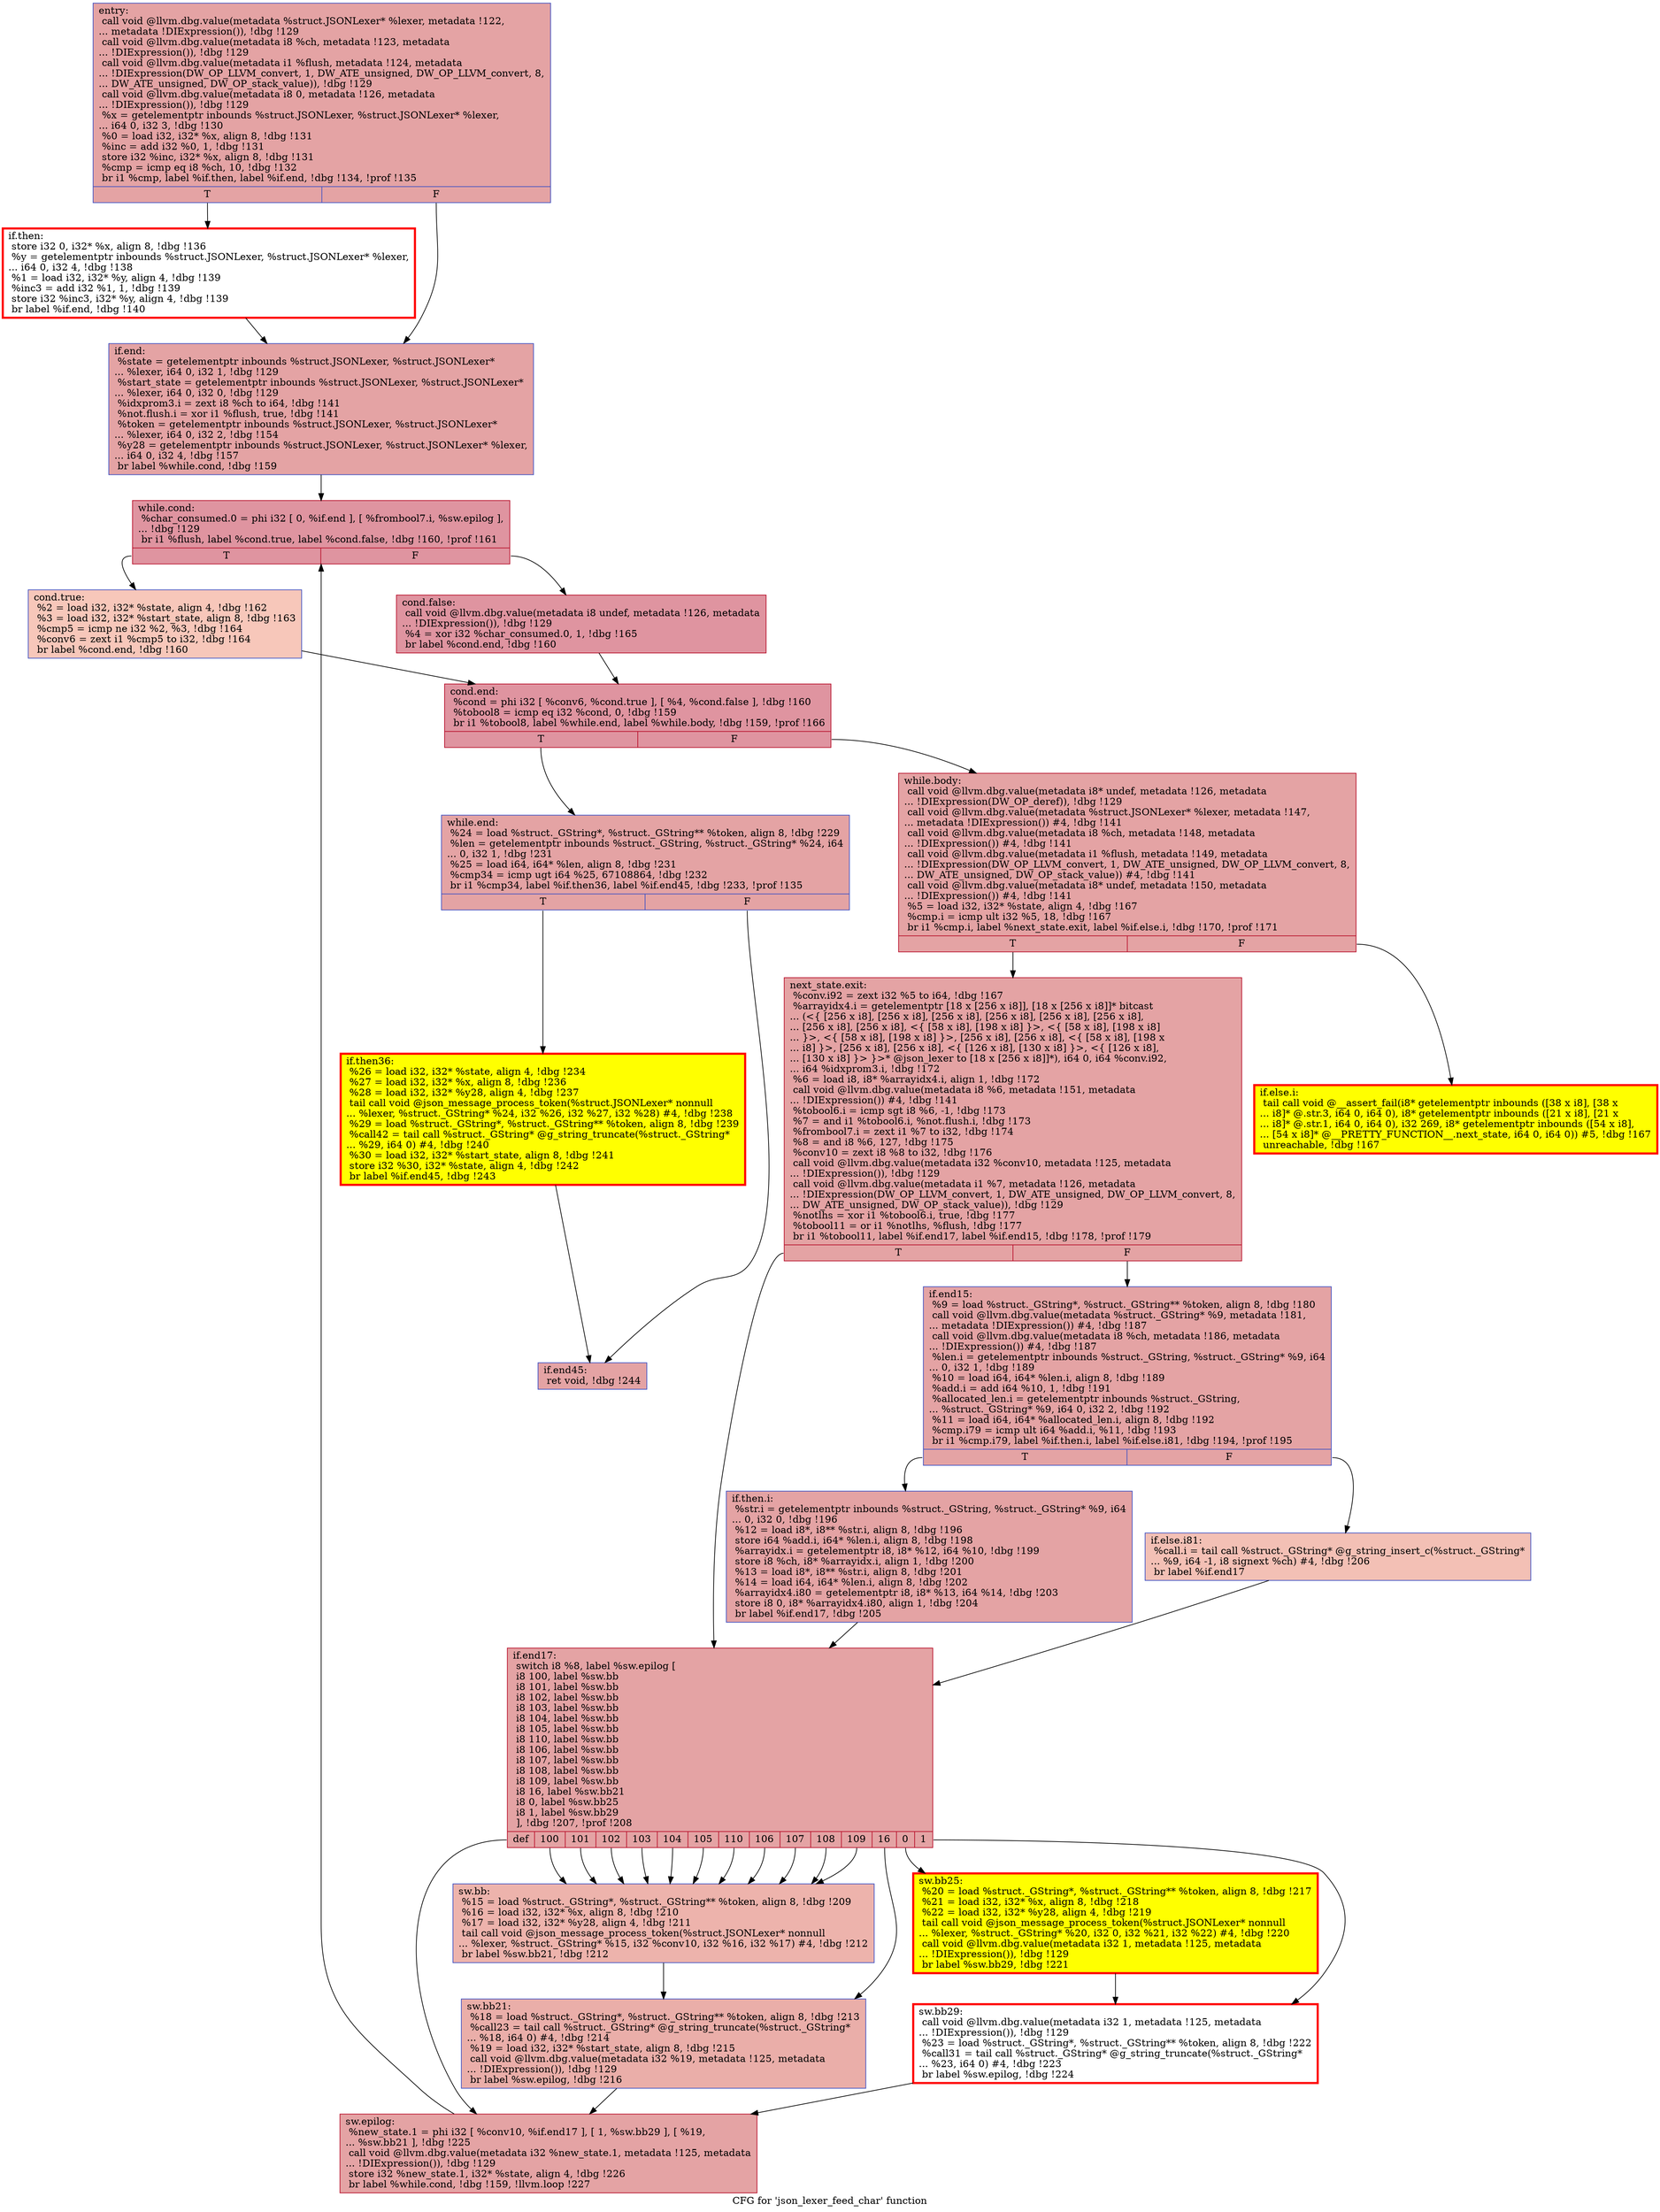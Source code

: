 digraph "CFG for 'json_lexer_feed_char' function" {
	label="CFG for 'json_lexer_feed_char' function";

	Node0x561af6558490 [shape=record,color="#3d50c3ff", style=filled, fillcolor="#c32e3170",label="{entry:\l  call void @llvm.dbg.value(metadata %struct.JSONLexer* %lexer, metadata !122,\l... metadata !DIExpression()), !dbg !129\l  call void @llvm.dbg.value(metadata i8 %ch, metadata !123, metadata\l... !DIExpression()), !dbg !129\l  call void @llvm.dbg.value(metadata i1 %flush, metadata !124, metadata\l... !DIExpression(DW_OP_LLVM_convert, 1, DW_ATE_unsigned, DW_OP_LLVM_convert, 8,\l... DW_ATE_unsigned, DW_OP_stack_value)), !dbg !129\l  call void @llvm.dbg.value(metadata i8 0, metadata !126, metadata\l... !DIExpression()), !dbg !129\l  %x = getelementptr inbounds %struct.JSONLexer, %struct.JSONLexer* %lexer,\l... i64 0, i32 3, !dbg !130\l  %0 = load i32, i32* %x, align 8, !dbg !131\l  %inc = add i32 %0, 1, !dbg !131\l  store i32 %inc, i32* %x, align 8, !dbg !131\l  %cmp = icmp eq i8 %ch, 10, !dbg !132\l  br i1 %cmp, label %if.then, label %if.end, !dbg !134, !prof !135\l|{<s0>T|<s1>F}}"];
	Node0x561af6558490:s0 -> Node0x561af655a330;
	Node0x561af6558490:s1 -> Node0x561af655a380;
	Node0x561af655a330 [shape=record,penwidth=3.0, color="red",label="{if.then:                                          \l  store i32 0, i32* %x, align 8, !dbg !136\l  %y = getelementptr inbounds %struct.JSONLexer, %struct.JSONLexer* %lexer,\l... i64 0, i32 4, !dbg !138\l  %1 = load i32, i32* %y, align 4, !dbg !139\l  %inc3 = add i32 %1, 1, !dbg !139\l  store i32 %inc3, i32* %y, align 4, !dbg !139\l  br label %if.end, !dbg !140\l}"];
	Node0x561af655a330 -> Node0x561af655a380;
	Node0x561af655a380 [shape=record,color="#3d50c3ff", style=filled, fillcolor="#c32e3170",label="{if.end:                                           \l  %state = getelementptr inbounds %struct.JSONLexer, %struct.JSONLexer*\l... %lexer, i64 0, i32 1, !dbg !129\l  %start_state = getelementptr inbounds %struct.JSONLexer, %struct.JSONLexer*\l... %lexer, i64 0, i32 0, !dbg !129\l  %idxprom3.i = zext i8 %ch to i64, !dbg !141\l  %not.flush.i = xor i1 %flush, true, !dbg !141\l  %token = getelementptr inbounds %struct.JSONLexer, %struct.JSONLexer*\l... %lexer, i64 0, i32 2, !dbg !154\l  %y28 = getelementptr inbounds %struct.JSONLexer, %struct.JSONLexer* %lexer,\l... i64 0, i32 4, !dbg !157\l  br label %while.cond, !dbg !159\l}"];
	Node0x561af655a380 -> Node0x561af655b6f0;
	Node0x561af655b6f0 [shape=record,color="#b70d28ff", style=filled, fillcolor="#b70d2870",label="{while.cond:                                       \l  %char_consumed.0 = phi i32 [ 0, %if.end ], [ %frombool7.i, %sw.epilog ],\l... !dbg !129\l  br i1 %flush, label %cond.true, label %cond.false, !dbg !160, !prof !161\l|{<s0>T|<s1>F}}"];
	Node0x561af655b6f0:s0 -> Node0x561af655b950;
	Node0x561af655b6f0:s1 -> Node0x561af655b9d0;
	Node0x561af655b950 [shape=record,color="#3d50c3ff", style=filled, fillcolor="#ec7f6370",label="{cond.true:                                        \l  %2 = load i32, i32* %state, align 4, !dbg !162\l  %3 = load i32, i32* %start_state, align 8, !dbg !163\l  %cmp5 = icmp ne i32 %2, %3, !dbg !164\l  %conv6 = zext i1 %cmp5 to i32, !dbg !164\l  br label %cond.end, !dbg !160\l}"];
	Node0x561af655b950 -> Node0x561af655ba50;
	Node0x561af655b9d0 [shape=record,color="#b70d28ff", style=filled, fillcolor="#b70d2870",label="{cond.false:                                       \l  call void @llvm.dbg.value(metadata i8 undef, metadata !126, metadata\l... !DIExpression()), !dbg !129\l  %4 = xor i32 %char_consumed.0, 1, !dbg !165\l  br label %cond.end, !dbg !160\l}"];
	Node0x561af655b9d0 -> Node0x561af655ba50;
	Node0x561af655ba50 [shape=record,color="#b70d28ff", style=filled, fillcolor="#b70d2870",label="{cond.end:                                         \l  %cond = phi i32 [ %conv6, %cond.true ], [ %4, %cond.false ], !dbg !160\l  %tobool8 = icmp eq i32 %cond, 0, !dbg !159\l  br i1 %tobool8, label %while.end, label %while.body, !dbg !159, !prof !166\l|{<s0>T|<s1>F}}"];
	Node0x561af655ba50:s0 -> Node0x561af655b8a0;
	Node0x561af655ba50:s1 -> Node0x561af6554800;
	Node0x561af6554800 [shape=record,color="#b70d28ff", style=filled, fillcolor="#c32e3170",label="{while.body:                                       \l  call void @llvm.dbg.value(metadata i8* undef, metadata !126, metadata\l... !DIExpression(DW_OP_deref)), !dbg !129\l  call void @llvm.dbg.value(metadata %struct.JSONLexer* %lexer, metadata !147,\l... metadata !DIExpression()) #4, !dbg !141\l  call void @llvm.dbg.value(metadata i8 %ch, metadata !148, metadata\l... !DIExpression()) #4, !dbg !141\l  call void @llvm.dbg.value(metadata i1 %flush, metadata !149, metadata\l... !DIExpression(DW_OP_LLVM_convert, 1, DW_ATE_unsigned, DW_OP_LLVM_convert, 8,\l... DW_ATE_unsigned, DW_OP_stack_value)) #4, !dbg !141\l  call void @llvm.dbg.value(metadata i8* undef, metadata !150, metadata\l... !DIExpression()) #4, !dbg !141\l  %5 = load i32, i32* %state, align 4, !dbg !167\l  %cmp.i = icmp ult i32 %5, 18, !dbg !167\l  br i1 %cmp.i, label %next_state.exit, label %if.else.i, !dbg !170, !prof !171\l|{<s0>T|<s1>F}}"];
	Node0x561af6554800:s0 -> Node0x561af6562110;
	Node0x561af6554800:s1 -> Node0x561af65749b0;
	Node0x561af65749b0 [shape=record,penwidth=3.0, style="filled", color="red", fillcolor="yellow",label="{if.else.i:                                        \l  tail call void @__assert_fail(i8* getelementptr inbounds ([38 x i8], [38 x\l... i8]* @.str.3, i64 0, i64 0), i8* getelementptr inbounds ([21 x i8], [21 x\l... i8]* @.str.1, i64 0, i64 0), i32 269, i8* getelementptr inbounds ([54 x i8],\l... [54 x i8]* @__PRETTY_FUNCTION__.next_state, i64 0, i64 0)) #5, !dbg !167\l  unreachable, !dbg !167\l}"];
	Node0x561af6562110 [shape=record,color="#b70d28ff", style=filled, fillcolor="#c32e3170",label="{next_state.exit:                                  \l  %conv.i92 = zext i32 %5 to i64, !dbg !167\l  %arrayidx4.i = getelementptr [18 x [256 x i8]], [18 x [256 x i8]]* bitcast\l... (\<\{ [256 x i8], [256 x i8], [256 x i8], [256 x i8], [256 x i8], [256 x i8],\l... [256 x i8], [256 x i8], \<\{ [58 x i8], [198 x i8] \}\>, \<\{ [58 x i8], [198 x i8]\l... \}\>, \<\{ [58 x i8], [198 x i8] \}\>, [256 x i8], [256 x i8], \<\{ [58 x i8], [198 x\l... i8] \}\>, [256 x i8], [256 x i8], \<\{ [126 x i8], [130 x i8] \}\>, \<\{ [126 x i8],\l... [130 x i8] \}\> \}\>* @json_lexer to [18 x [256 x i8]]*), i64 0, i64 %conv.i92,\l... i64 %idxprom3.i, !dbg !172\l  %6 = load i8, i8* %arrayidx4.i, align 1, !dbg !172\l  call void @llvm.dbg.value(metadata i8 %6, metadata !151, metadata\l... !DIExpression()) #4, !dbg !141\l  %tobool6.i = icmp sgt i8 %6, -1, !dbg !173\l  %7 = and i1 %tobool6.i, %not.flush.i, !dbg !173\l  %frombool7.i = zext i1 %7 to i32, !dbg !174\l  %8 = and i8 %6, 127, !dbg !175\l  %conv10 = zext i8 %8 to i32, !dbg !176\l  call void @llvm.dbg.value(metadata i32 %conv10, metadata !125, metadata\l... !DIExpression()), !dbg !129\l  call void @llvm.dbg.value(metadata i1 %7, metadata !126, metadata\l... !DIExpression(DW_OP_LLVM_convert, 1, DW_ATE_unsigned, DW_OP_LLVM_convert, 8,\l... DW_ATE_unsigned, DW_OP_stack_value)), !dbg !129\l  %notlhs = xor i1 %tobool6.i, true, !dbg !177\l  %tobool11 = or i1 %notlhs, %flush, !dbg !177\l  br i1 %tobool11, label %if.end17, label %if.end15, !dbg !178, !prof !179\l|{<s0>T|<s1>F}}"];
	Node0x561af6562110:s0 -> Node0x561af655df50;
	Node0x561af6562110:s1 -> Node0x561af655e2c0;
	Node0x561af655e2c0 [shape=record,color="#3d50c3ff", style=filled, fillcolor="#c32e3170",label="{if.end15:                                         \l  %9 = load %struct._GString*, %struct._GString** %token, align 8, !dbg !180\l  call void @llvm.dbg.value(metadata %struct._GString* %9, metadata !181,\l... metadata !DIExpression()) #4, !dbg !187\l  call void @llvm.dbg.value(metadata i8 %ch, metadata !186, metadata\l... !DIExpression()) #4, !dbg !187\l  %len.i = getelementptr inbounds %struct._GString, %struct._GString* %9, i64\l... 0, i32 1, !dbg !189\l  %10 = load i64, i64* %len.i, align 8, !dbg !189\l  %add.i = add i64 %10, 1, !dbg !191\l  %allocated_len.i = getelementptr inbounds %struct._GString,\l... %struct._GString* %9, i64 0, i32 2, !dbg !192\l  %11 = load i64, i64* %allocated_len.i, align 8, !dbg !192\l  %cmp.i79 = icmp ult i64 %add.i, %11, !dbg !193\l  br i1 %cmp.i79, label %if.then.i, label %if.else.i81, !dbg !194, !prof !195\l|{<s0>T|<s1>F}}"];
	Node0x561af655e2c0:s0 -> Node0x561af66306c0;
	Node0x561af655e2c0:s1 -> Node0x561af6568b70;
	Node0x561af66306c0 [shape=record,color="#3d50c3ff", style=filled, fillcolor="#c32e3170",label="{if.then.i:                                        \l  %str.i = getelementptr inbounds %struct._GString, %struct._GString* %9, i64\l... 0, i32 0, !dbg !196\l  %12 = load i8*, i8** %str.i, align 8, !dbg !196\l  store i64 %add.i, i64* %len.i, align 8, !dbg !198\l  %arrayidx.i = getelementptr i8, i8* %12, i64 %10, !dbg !199\l  store i8 %ch, i8* %arrayidx.i, align 1, !dbg !200\l  %13 = load i8*, i8** %str.i, align 8, !dbg !201\l  %14 = load i64, i64* %len.i, align 8, !dbg !202\l  %arrayidx4.i80 = getelementptr i8, i8* %13, i64 %14, !dbg !203\l  store i8 0, i8* %arrayidx4.i80, align 1, !dbg !204\l  br label %if.end17, !dbg !205\l}"];
	Node0x561af66306c0 -> Node0x561af655df50;
	Node0x561af6568b70 [shape=record,color="#3d50c3ff", style=filled, fillcolor="#e5705870",label="{if.else.i81:                                      \l  %call.i = tail call %struct._GString* @g_string_insert_c(%struct._GString*\l... %9, i64 -1, i8 signext %ch) #4, !dbg !206\l  br label %if.end17\l}"];
	Node0x561af6568b70 -> Node0x561af655df50;
	Node0x561af655df50 [shape=record,color="#b70d28ff", style=filled, fillcolor="#c32e3170",label="{if.end17:                                         \l  switch i8 %8, label %sw.epilog [\l    i8 100, label %sw.bb\l    i8 101, label %sw.bb\l    i8 102, label %sw.bb\l    i8 103, label %sw.bb\l    i8 104, label %sw.bb\l    i8 105, label %sw.bb\l    i8 110, label %sw.bb\l    i8 106, label %sw.bb\l    i8 107, label %sw.bb\l    i8 108, label %sw.bb\l    i8 109, label %sw.bb\l    i8 16, label %sw.bb21\l    i8 0, label %sw.bb25\l    i8 1, label %sw.bb29\l  ], !dbg !207, !prof !208\l|{<s0>def|<s1>100|<s2>101|<s3>102|<s4>103|<s5>104|<s6>105|<s7>110|<s8>106|<s9>107|<s10>108|<s11>109|<s12>16|<s13>0|<s14>1}}"];
	Node0x561af655df50:s0 -> Node0x561af62ff090;
	Node0x561af655df50:s1 -> Node0x561af655f840;
	Node0x561af655df50:s2 -> Node0x561af655f840;
	Node0x561af655df50:s3 -> Node0x561af655f840;
	Node0x561af655df50:s4 -> Node0x561af655f840;
	Node0x561af655df50:s5 -> Node0x561af655f840;
	Node0x561af655df50:s6 -> Node0x561af655f840;
	Node0x561af655df50:s7 -> Node0x561af655f840;
	Node0x561af655df50:s8 -> Node0x561af655f840;
	Node0x561af655df50:s9 -> Node0x561af655f840;
	Node0x561af655df50:s10 -> Node0x561af655f840;
	Node0x561af655df50:s11 -> Node0x561af655f840;
	Node0x561af655df50:s12 -> Node0x561af6560a10;
	Node0x561af655df50:s13 -> Node0x561af6562900;
	Node0x561af655df50:s14 -> Node0x561af6562d80;
	Node0x561af655f840 [shape=record,color="#3d50c3ff", style=filled, fillcolor="#d6524470",label="{sw.bb:                                            \l  %15 = load %struct._GString*, %struct._GString** %token, align 8, !dbg !209\l  %16 = load i32, i32* %x, align 8, !dbg !210\l  %17 = load i32, i32* %y28, align 4, !dbg !211\l  tail call void @json_message_process_token(%struct.JSONLexer* nonnull\l... %lexer, %struct._GString* %15, i32 %conv10, i32 %16, i32 %17) #4, !dbg !212\l  br label %sw.bb21, !dbg !212\l}"];
	Node0x561af655f840 -> Node0x561af6560a10;
	Node0x561af6560a10 [shape=record,color="#3d50c3ff", style=filled, fillcolor="#d0473d70",label="{sw.bb21:                                          \l  %18 = load %struct._GString*, %struct._GString** %token, align 8, !dbg !213\l  %call23 = tail call %struct._GString* @g_string_truncate(%struct._GString*\l... %18, i64 0) #4, !dbg !214\l  %19 = load i32, i32* %start_state, align 8, !dbg !215\l  call void @llvm.dbg.value(metadata i32 %19, metadata !125, metadata\l... !DIExpression()), !dbg !129\l  br label %sw.epilog, !dbg !216\l}"];
	Node0x561af6560a10 -> Node0x561af62ff090;
	Node0x561af6562900 [shape=record,penwidth=3.0, style="filled", color="red", fillcolor="yellow",label="{sw.bb25:                                          \l  %20 = load %struct._GString*, %struct._GString** %token, align 8, !dbg !217\l  %21 = load i32, i32* %x, align 8, !dbg !218\l  %22 = load i32, i32* %y28, align 4, !dbg !219\l  tail call void @json_message_process_token(%struct.JSONLexer* nonnull\l... %lexer, %struct._GString* %20, i32 0, i32 %21, i32 %22) #4, !dbg !220\l  call void @llvm.dbg.value(metadata i32 1, metadata !125, metadata\l... !DIExpression()), !dbg !129\l  br label %sw.bb29, !dbg !221\l}"];
	Node0x561af6562900 -> Node0x561af6562d80;
	Node0x561af6562d80 [shape=record,penwidth=3.0, color="red",label="{sw.bb29:                                          \l  call void @llvm.dbg.value(metadata i32 1, metadata !125, metadata\l... !DIExpression()), !dbg !129\l  %23 = load %struct._GString*, %struct._GString** %token, align 8, !dbg !222\l  %call31 = tail call %struct._GString* @g_string_truncate(%struct._GString*\l... %23, i64 0) #4, !dbg !223\l  br label %sw.epilog, !dbg !224\l}"];
	Node0x561af6562d80 -> Node0x561af62ff090;
	Node0x561af62ff090 [shape=record,color="#b70d28ff", style=filled, fillcolor="#c32e3170",label="{sw.epilog:                                        \l  %new_state.1 = phi i32 [ %conv10, %if.end17 ], [ 1, %sw.bb29 ], [ %19,\l... %sw.bb21 ], !dbg !225\l  call void @llvm.dbg.value(metadata i32 %new_state.1, metadata !125, metadata\l... !DIExpression()), !dbg !129\l  store i32 %new_state.1, i32* %state, align 4, !dbg !226\l  br label %while.cond, !dbg !159, !llvm.loop !227\l}"];
	Node0x561af62ff090 -> Node0x561af655b6f0;
	Node0x561af655b8a0 [shape=record,color="#3d50c3ff", style=filled, fillcolor="#c32e3170",label="{while.end:                                        \l  %24 = load %struct._GString*, %struct._GString** %token, align 8, !dbg !229\l  %len = getelementptr inbounds %struct._GString, %struct._GString* %24, i64\l... 0, i32 1, !dbg !231\l  %25 = load i64, i64* %len, align 8, !dbg !231\l  %cmp34 = icmp ugt i64 %25, 67108864, !dbg !232\l  br i1 %cmp34, label %if.then36, label %if.end45, !dbg !233, !prof !135\l|{<s0>T|<s1>F}}"];
	Node0x561af655b8a0:s0 -> Node0x561af6563a70;
	Node0x561af655b8a0:s1 -> Node0x561af6563ac0;
	Node0x561af6563a70 [shape=record,penwidth=3.0, style="filled", color="red", fillcolor="yellow",label="{if.then36:                                        \l  %26 = load i32, i32* %state, align 4, !dbg !234\l  %27 = load i32, i32* %x, align 8, !dbg !236\l  %28 = load i32, i32* %y28, align 4, !dbg !237\l  tail call void @json_message_process_token(%struct.JSONLexer* nonnull\l... %lexer, %struct._GString* %24, i32 %26, i32 %27, i32 %28) #4, !dbg !238\l  %29 = load %struct._GString*, %struct._GString** %token, align 8, !dbg !239\l  %call42 = tail call %struct._GString* @g_string_truncate(%struct._GString*\l... %29, i64 0) #4, !dbg !240\l  %30 = load i32, i32* %start_state, align 8, !dbg !241\l  store i32 %30, i32* %state, align 4, !dbg !242\l  br label %if.end45, !dbg !243\l}"];
	Node0x561af6563a70 -> Node0x561af6563ac0;
	Node0x561af6563ac0 [shape=record,color="#3d50c3ff", style=filled, fillcolor="#c32e3170",label="{if.end45:                                         \l  ret void, !dbg !244\l}"];
}
